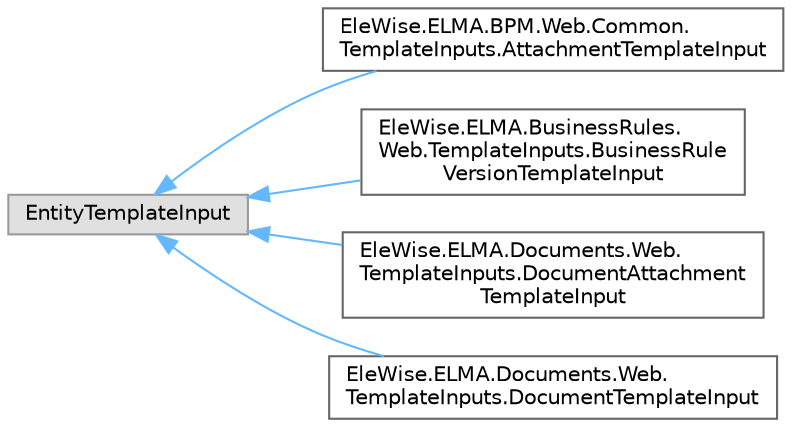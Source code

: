 digraph "Graphical Class Hierarchy"
{
 // LATEX_PDF_SIZE
  bgcolor="transparent";
  edge [fontname=Helvetica,fontsize=10,labelfontname=Helvetica,labelfontsize=10];
  node [fontname=Helvetica,fontsize=10,shape=box,height=0.2,width=0.4];
  rankdir="LR";
  Node0 [id="Node000000",label="EntityTemplateInput",height=0.2,width=0.4,color="grey60", fillcolor="#E0E0E0", style="filled",tooltip=" "];
  Node0 -> Node1 [id="edge1405_Node000000_Node000001",dir="back",color="steelblue1",style="solid",tooltip=" "];
  Node1 [id="Node000001",label="EleWise.ELMA.BPM.Web.Common.\lTemplateInputs.AttachmentTemplateInput",height=0.2,width=0.4,color="grey40", fillcolor="white", style="filled",URL="$class_ele_wise_1_1_e_l_m_a_1_1_b_p_m_1_1_web_1_1_common_1_1_template_inputs_1_1_attachment_template_input.html",tooltip="Класс для форматирования объектов с типом \"Вложение\" при формтировании по шаблону"];
  Node0 -> Node2 [id="edge1406_Node000000_Node000002",dir="back",color="steelblue1",style="solid",tooltip=" "];
  Node2 [id="Node000002",label="EleWise.ELMA.BusinessRules.\lWeb.TemplateInputs.BusinessRule\lVersionTemplateInput",height=0.2,width=0.4,color="grey40", fillcolor="white", style="filled",URL="$class_ele_wise_1_1_e_l_m_a_1_1_business_rules_1_1_web_1_1_template_inputs_1_1_business_rule_version_template_input.html",tooltip="Класс для форматирования объектов с типом \"Версия бизнес-правила\" при форматировании по шаблону"];
  Node0 -> Node3 [id="edge1407_Node000000_Node000003",dir="back",color="steelblue1",style="solid",tooltip=" "];
  Node3 [id="Node000003",label="EleWise.ELMA.Documents.Web.\lTemplateInputs.DocumentAttachment\lTemplateInput",height=0.2,width=0.4,color="grey40", fillcolor="white", style="filled",URL="$class_ele_wise_1_1_e_l_m_a_1_1_documents_1_1_web_1_1_template_inputs_1_1_document_attachment_template_input.html",tooltip="Класс для форматирования объектов с типом \"Прикрепленный документ\" при формтировании по шаблону"];
  Node0 -> Node4 [id="edge1408_Node000000_Node000004",dir="back",color="steelblue1",style="solid",tooltip=" "];
  Node4 [id="Node000004",label="EleWise.ELMA.Documents.Web.\lTemplateInputs.DocumentTemplateInput",height=0.2,width=0.4,color="grey40", fillcolor="white", style="filled",URL="$class_ele_wise_1_1_e_l_m_a_1_1_documents_1_1_web_1_1_template_inputs_1_1_document_template_input.html",tooltip="Класс для форматирования объектов с типом \"документ\" при формтировании по шаблону"];
}
